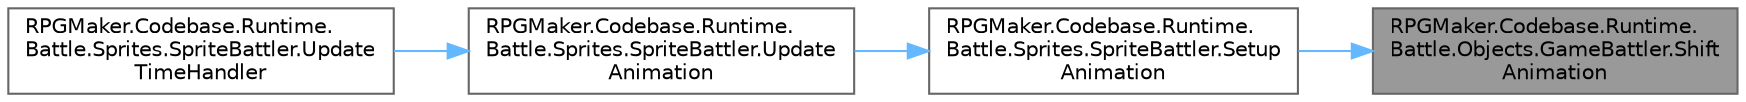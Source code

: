 digraph "RPGMaker.Codebase.Runtime.Battle.Objects.GameBattler.ShiftAnimation"
{
 // LATEX_PDF_SIZE
  bgcolor="transparent";
  edge [fontname=Helvetica,fontsize=10,labelfontname=Helvetica,labelfontsize=10];
  node [fontname=Helvetica,fontsize=10,shape=box,height=0.2,width=0.4];
  rankdir="RL";
  Node1 [id="Node000001",label="RPGMaker.Codebase.Runtime.\lBattle.Objects.GameBattler.Shift\lAnimation",height=0.2,width=0.4,color="gray40", fillcolor="grey60", style="filled", fontcolor="black",tooltip="次のアニメーションを返す"];
  Node1 -> Node2 [id="edge1_Node000001_Node000002",dir="back",color="steelblue1",style="solid",tooltip=" "];
  Node2 [id="Node000002",label="RPGMaker.Codebase.Runtime.\lBattle.Sprites.SpriteBattler.Setup\lAnimation",height=0.2,width=0.4,color="grey40", fillcolor="white", style="filled",URL="$da/d4d/class_r_p_g_maker_1_1_codebase_1_1_runtime_1_1_battle_1_1_sprites_1_1_sprite_battler.html#a39d8edc563840302afe5bfbbac6d4d5a",tooltip="アニメーションの準備"];
  Node2 -> Node3 [id="edge2_Node000002_Node000003",dir="back",color="steelblue1",style="solid",tooltip=" "];
  Node3 [id="Node000003",label="RPGMaker.Codebase.Runtime.\lBattle.Sprites.SpriteBattler.Update\lAnimation",height=0.2,width=0.4,color="grey40", fillcolor="white", style="filled",URL="$da/d4d/class_r_p_g_maker_1_1_codebase_1_1_runtime_1_1_battle_1_1_sprites_1_1_sprite_battler.html#a9a4566371629fc426ecfedb434a9a2cc",tooltip="アニメーションのアップデート"];
  Node3 -> Node4 [id="edge3_Node000003_Node000004",dir="back",color="steelblue1",style="solid",tooltip=" "];
  Node4 [id="Node000004",label="RPGMaker.Codebase.Runtime.\lBattle.Sprites.SpriteBattler.Update\lTimeHandler",height=0.2,width=0.4,color="grey40", fillcolor="white", style="filled",URL="$da/d4d/class_r_p_g_maker_1_1_codebase_1_1_runtime_1_1_battle_1_1_sprites_1_1_sprite_battler.html#a4083c68c978af63bb4c10bdcedbc990f",tooltip="Update処理"];
}
